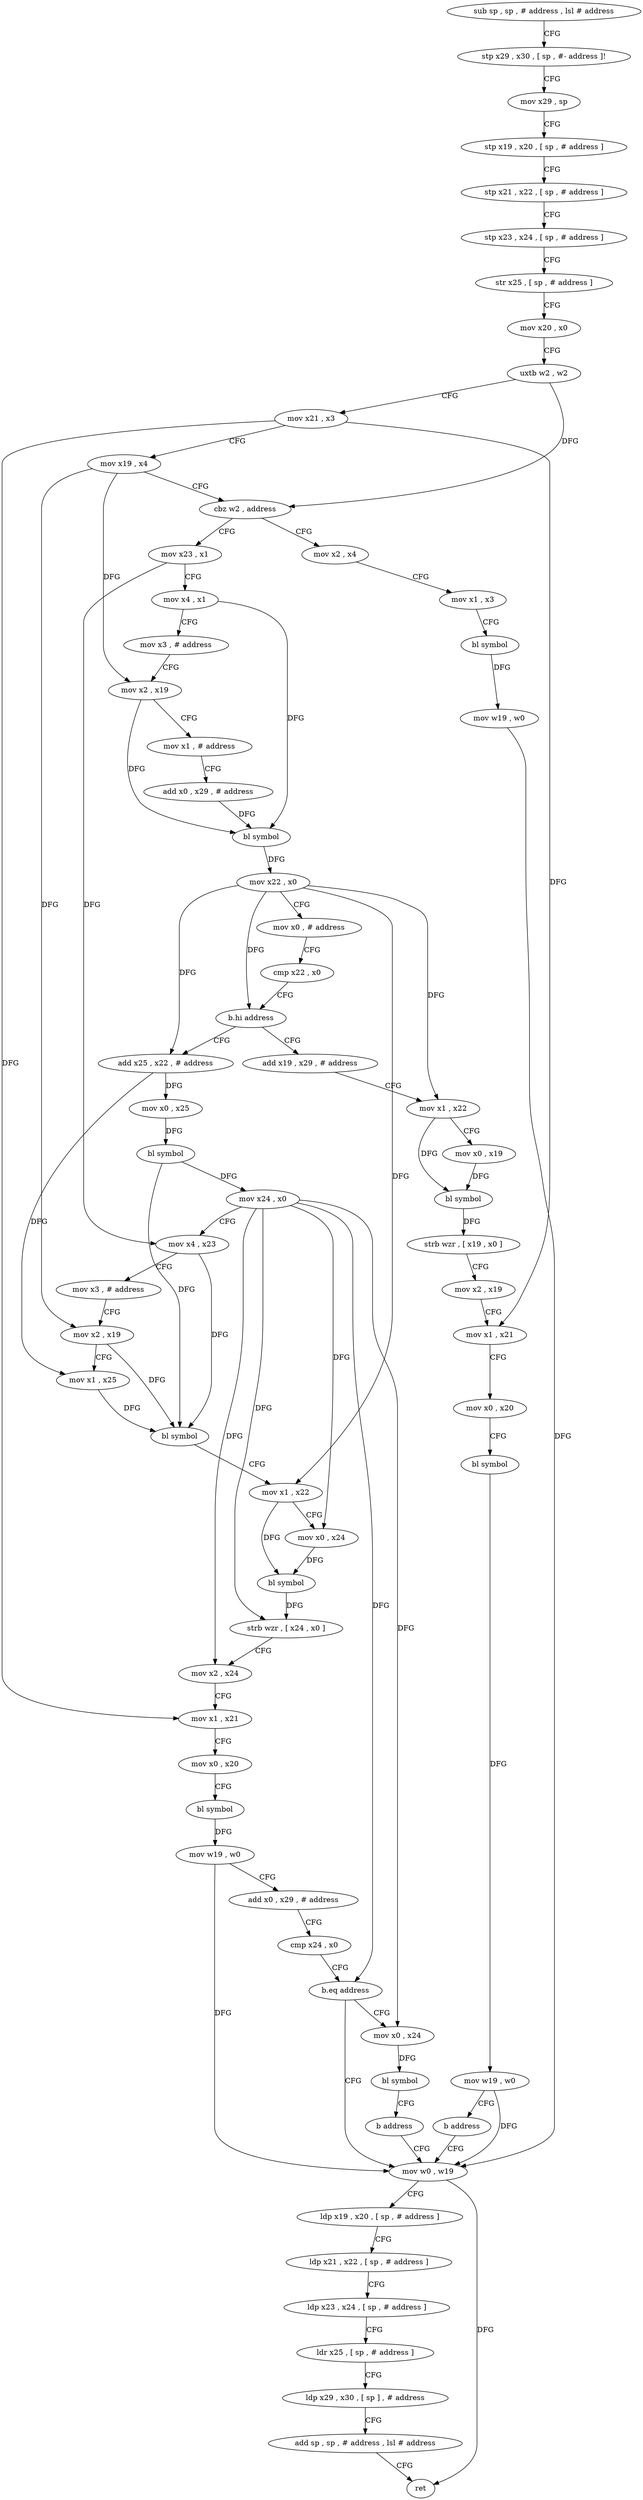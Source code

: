 digraph "func" {
"4266572" [label = "sub sp , sp , # address , lsl # address" ]
"4266576" [label = "stp x29 , x30 , [ sp , #- address ]!" ]
"4266580" [label = "mov x29 , sp" ]
"4266584" [label = "stp x19 , x20 , [ sp , # address ]" ]
"4266588" [label = "stp x21 , x22 , [ sp , # address ]" ]
"4266592" [label = "stp x23 , x24 , [ sp , # address ]" ]
"4266596" [label = "str x25 , [ sp , # address ]" ]
"4266600" [label = "mov x20 , x0" ]
"4266604" [label = "uxtb w2 , w2" ]
"4266608" [label = "mov x21 , x3" ]
"4266612" [label = "mov x19 , x4" ]
"4266616" [label = "cbz w2 , address" ]
"4266804" [label = "mov x2 , x4" ]
"4266620" [label = "mov x23 , x1" ]
"4266808" [label = "mov x1 , x3" ]
"4266812" [label = "bl symbol" ]
"4266816" [label = "mov w19 , w0" ]
"4266820" [label = "mov w0 , w19" ]
"4266624" [label = "mov x4 , x1" ]
"4266628" [label = "mov x3 , # address" ]
"4266632" [label = "mov x2 , x19" ]
"4266636" [label = "mov x1 , # address" ]
"4266640" [label = "add x0 , x29 , # address" ]
"4266644" [label = "bl symbol" ]
"4266648" [label = "mov x22 , x0" ]
"4266652" [label = "mov x0 , # address" ]
"4266656" [label = "cmp x22 , x0" ]
"4266660" [label = "b.hi address" ]
"4266708" [label = "add x25 , x22 , # address" ]
"4266664" [label = "add x19 , x29 , # address" ]
"4266712" [label = "mov x0 , x25" ]
"4266716" [label = "bl symbol" ]
"4266720" [label = "mov x24 , x0" ]
"4266724" [label = "mov x4 , x23" ]
"4266728" [label = "mov x3 , # address" ]
"4266732" [label = "mov x2 , x19" ]
"4266736" [label = "mov x1 , x25" ]
"4266740" [label = "bl symbol" ]
"4266744" [label = "mov x1 , x22" ]
"4266748" [label = "mov x0 , x24" ]
"4266752" [label = "bl symbol" ]
"4266756" [label = "strb wzr , [ x24 , x0 ]" ]
"4266760" [label = "mov x2 , x24" ]
"4266764" [label = "mov x1 , x21" ]
"4266768" [label = "mov x0 , x20" ]
"4266772" [label = "bl symbol" ]
"4266776" [label = "mov w19 , w0" ]
"4266780" [label = "add x0 , x29 , # address" ]
"4266784" [label = "cmp x24 , x0" ]
"4266788" [label = "b.eq address" ]
"4266792" [label = "mov x0 , x24" ]
"4266668" [label = "mov x1 , x22" ]
"4266672" [label = "mov x0 , x19" ]
"4266676" [label = "bl symbol" ]
"4266680" [label = "strb wzr , [ x19 , x0 ]" ]
"4266684" [label = "mov x2 , x19" ]
"4266688" [label = "mov x1 , x21" ]
"4266692" [label = "mov x0 , x20" ]
"4266696" [label = "bl symbol" ]
"4266700" [label = "mov w19 , w0" ]
"4266704" [label = "b address" ]
"4266824" [label = "ldp x19 , x20 , [ sp , # address ]" ]
"4266828" [label = "ldp x21 , x22 , [ sp , # address ]" ]
"4266832" [label = "ldp x23 , x24 , [ sp , # address ]" ]
"4266836" [label = "ldr x25 , [ sp , # address ]" ]
"4266840" [label = "ldp x29 , x30 , [ sp ] , # address" ]
"4266844" [label = "add sp , sp , # address , lsl # address" ]
"4266848" [label = "ret" ]
"4266796" [label = "bl symbol" ]
"4266800" [label = "b address" ]
"4266572" -> "4266576" [ label = "CFG" ]
"4266576" -> "4266580" [ label = "CFG" ]
"4266580" -> "4266584" [ label = "CFG" ]
"4266584" -> "4266588" [ label = "CFG" ]
"4266588" -> "4266592" [ label = "CFG" ]
"4266592" -> "4266596" [ label = "CFG" ]
"4266596" -> "4266600" [ label = "CFG" ]
"4266600" -> "4266604" [ label = "CFG" ]
"4266604" -> "4266608" [ label = "CFG" ]
"4266604" -> "4266616" [ label = "DFG" ]
"4266608" -> "4266612" [ label = "CFG" ]
"4266608" -> "4266764" [ label = "DFG" ]
"4266608" -> "4266688" [ label = "DFG" ]
"4266612" -> "4266616" [ label = "CFG" ]
"4266612" -> "4266632" [ label = "DFG" ]
"4266612" -> "4266732" [ label = "DFG" ]
"4266616" -> "4266804" [ label = "CFG" ]
"4266616" -> "4266620" [ label = "CFG" ]
"4266804" -> "4266808" [ label = "CFG" ]
"4266620" -> "4266624" [ label = "CFG" ]
"4266620" -> "4266724" [ label = "DFG" ]
"4266808" -> "4266812" [ label = "CFG" ]
"4266812" -> "4266816" [ label = "DFG" ]
"4266816" -> "4266820" [ label = "DFG" ]
"4266820" -> "4266824" [ label = "CFG" ]
"4266820" -> "4266848" [ label = "DFG" ]
"4266624" -> "4266628" [ label = "CFG" ]
"4266624" -> "4266644" [ label = "DFG" ]
"4266628" -> "4266632" [ label = "CFG" ]
"4266632" -> "4266636" [ label = "CFG" ]
"4266632" -> "4266644" [ label = "DFG" ]
"4266636" -> "4266640" [ label = "CFG" ]
"4266640" -> "4266644" [ label = "DFG" ]
"4266644" -> "4266648" [ label = "DFG" ]
"4266648" -> "4266652" [ label = "CFG" ]
"4266648" -> "4266660" [ label = "DFG" ]
"4266648" -> "4266708" [ label = "DFG" ]
"4266648" -> "4266744" [ label = "DFG" ]
"4266648" -> "4266668" [ label = "DFG" ]
"4266652" -> "4266656" [ label = "CFG" ]
"4266656" -> "4266660" [ label = "CFG" ]
"4266660" -> "4266708" [ label = "CFG" ]
"4266660" -> "4266664" [ label = "CFG" ]
"4266708" -> "4266712" [ label = "DFG" ]
"4266708" -> "4266736" [ label = "DFG" ]
"4266664" -> "4266668" [ label = "CFG" ]
"4266712" -> "4266716" [ label = "DFG" ]
"4266716" -> "4266720" [ label = "DFG" ]
"4266716" -> "4266740" [ label = "DFG" ]
"4266720" -> "4266724" [ label = "CFG" ]
"4266720" -> "4266748" [ label = "DFG" ]
"4266720" -> "4266756" [ label = "DFG" ]
"4266720" -> "4266760" [ label = "DFG" ]
"4266720" -> "4266788" [ label = "DFG" ]
"4266720" -> "4266792" [ label = "DFG" ]
"4266724" -> "4266728" [ label = "CFG" ]
"4266724" -> "4266740" [ label = "DFG" ]
"4266728" -> "4266732" [ label = "CFG" ]
"4266732" -> "4266736" [ label = "CFG" ]
"4266732" -> "4266740" [ label = "DFG" ]
"4266736" -> "4266740" [ label = "DFG" ]
"4266740" -> "4266744" [ label = "CFG" ]
"4266744" -> "4266748" [ label = "CFG" ]
"4266744" -> "4266752" [ label = "DFG" ]
"4266748" -> "4266752" [ label = "DFG" ]
"4266752" -> "4266756" [ label = "DFG" ]
"4266756" -> "4266760" [ label = "CFG" ]
"4266760" -> "4266764" [ label = "CFG" ]
"4266764" -> "4266768" [ label = "CFG" ]
"4266768" -> "4266772" [ label = "CFG" ]
"4266772" -> "4266776" [ label = "DFG" ]
"4266776" -> "4266780" [ label = "CFG" ]
"4266776" -> "4266820" [ label = "DFG" ]
"4266780" -> "4266784" [ label = "CFG" ]
"4266784" -> "4266788" [ label = "CFG" ]
"4266788" -> "4266820" [ label = "CFG" ]
"4266788" -> "4266792" [ label = "CFG" ]
"4266792" -> "4266796" [ label = "DFG" ]
"4266668" -> "4266672" [ label = "CFG" ]
"4266668" -> "4266676" [ label = "DFG" ]
"4266672" -> "4266676" [ label = "DFG" ]
"4266676" -> "4266680" [ label = "DFG" ]
"4266680" -> "4266684" [ label = "CFG" ]
"4266684" -> "4266688" [ label = "CFG" ]
"4266688" -> "4266692" [ label = "CFG" ]
"4266692" -> "4266696" [ label = "CFG" ]
"4266696" -> "4266700" [ label = "DFG" ]
"4266700" -> "4266704" [ label = "CFG" ]
"4266700" -> "4266820" [ label = "DFG" ]
"4266704" -> "4266820" [ label = "CFG" ]
"4266824" -> "4266828" [ label = "CFG" ]
"4266828" -> "4266832" [ label = "CFG" ]
"4266832" -> "4266836" [ label = "CFG" ]
"4266836" -> "4266840" [ label = "CFG" ]
"4266840" -> "4266844" [ label = "CFG" ]
"4266844" -> "4266848" [ label = "CFG" ]
"4266796" -> "4266800" [ label = "CFG" ]
"4266800" -> "4266820" [ label = "CFG" ]
}
